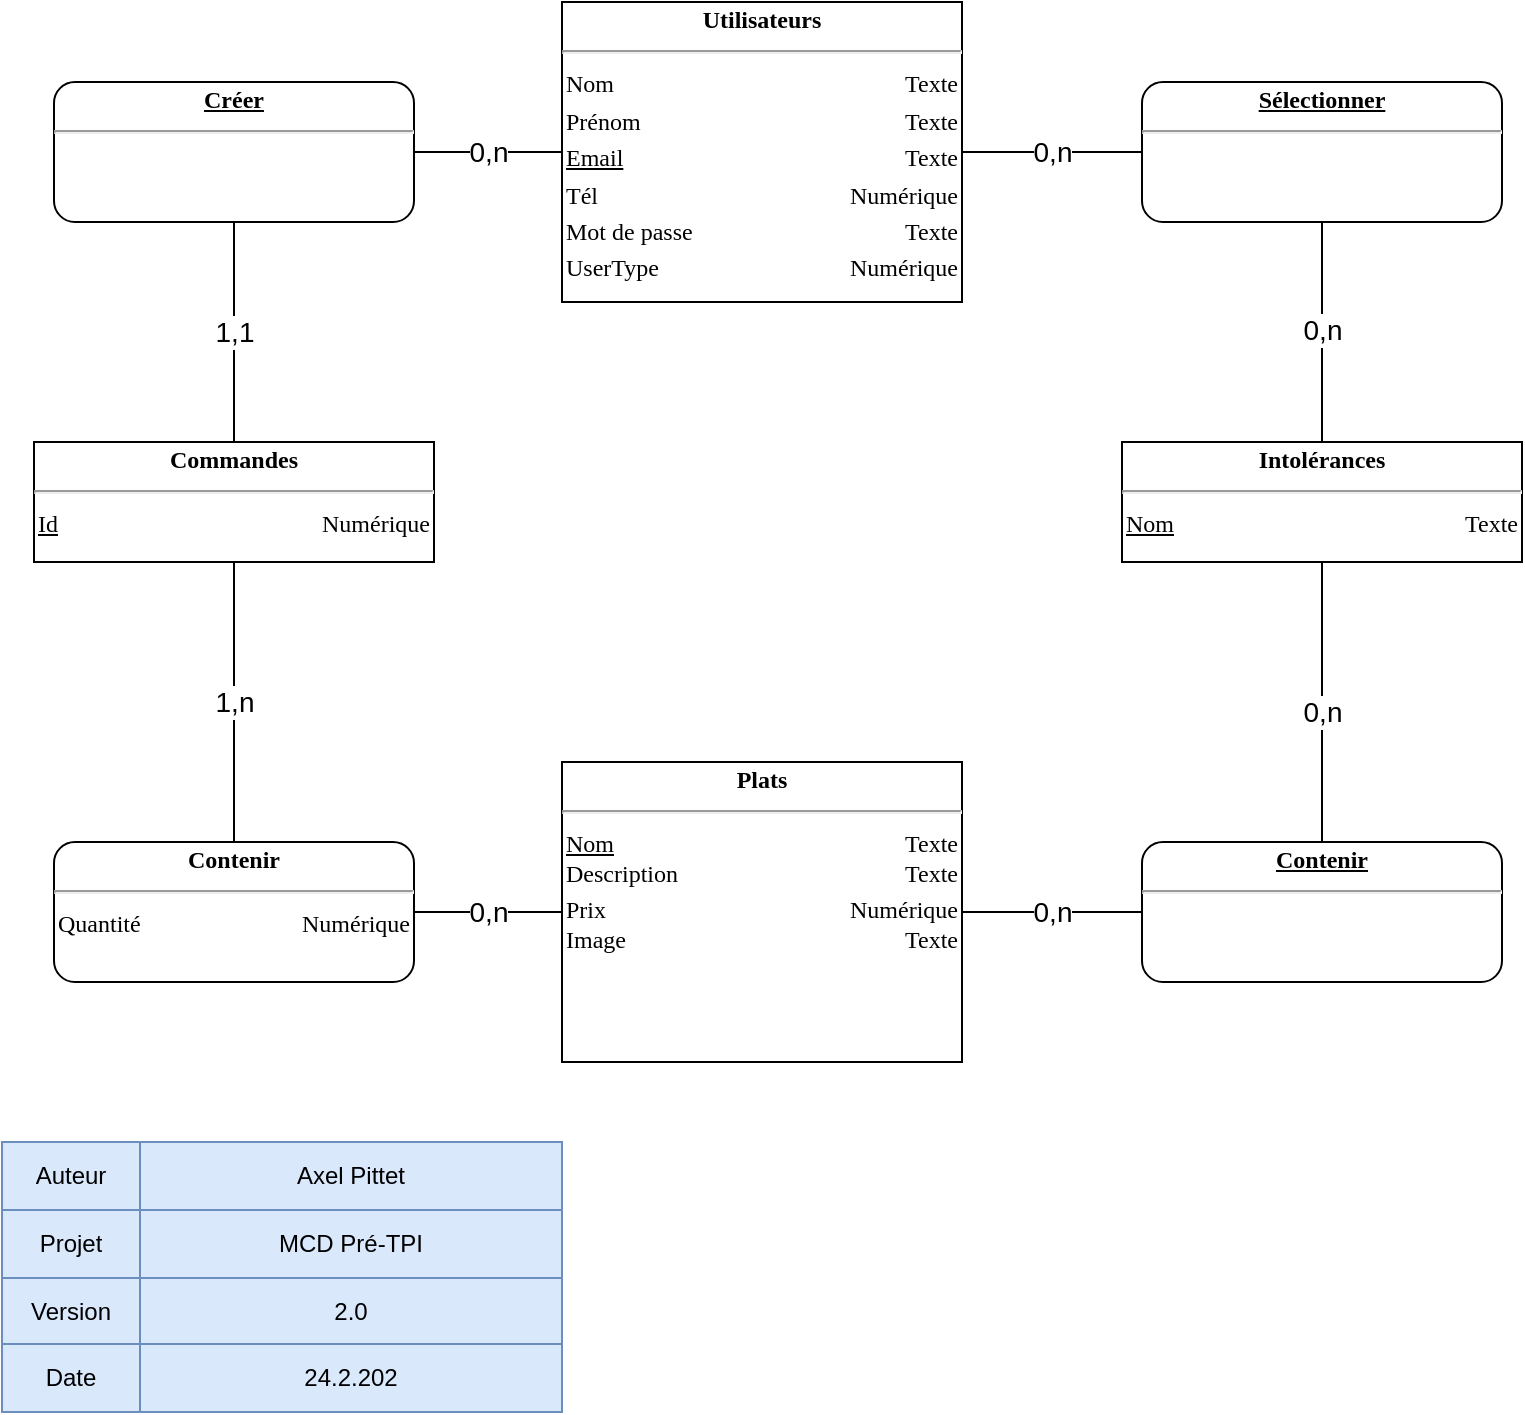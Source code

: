 <mxfile version="20.8.23" type="device"><diagram id="C5RBs43oDa-KdzZeNtuy" name="Page-1"><mxGraphModel dx="1674" dy="834" grid="1" gridSize="10" guides="1" tooltips="1" connect="1" arrows="1" fold="1" page="1" pageScale="1" pageWidth="827" pageHeight="1169" math="0" shadow="0"><root><mxCell id="WIyWlLk6GJQsqaUBKTNV-0"/><mxCell id="WIyWlLk6GJQsqaUBKTNV-1" parent="WIyWlLk6GJQsqaUBKTNV-0"/><mxCell id="IqQrxniCJe7T8JLHDdd1-2" value="&lt;div style=&quot;box-sizing: border-box ; width: 100% ; padding: 2px&quot;&gt;&lt;span style=&quot;background-color: rgb(255 , 255 , 255)&quot;&gt;&lt;b&gt;Utilisateurs&lt;/b&gt;&lt;/span&gt;&lt;/div&gt;&lt;hr&gt;&lt;table style=&quot;width: 100% ; font-size: 1em&quot; cellpadding=&quot;2&quot; cellspacing=&quot;0&quot;&gt;&lt;tbody&gt;&lt;tr&gt;&lt;td style=&quot;text-align: left&quot;&gt;Nom&lt;/td&gt;&lt;td style=&quot;text-align: right&quot;&gt;Texte&lt;/td&gt;&lt;/tr&gt;&lt;tr&gt;&lt;td style=&quot;text-align: left&quot;&gt;Prénom&lt;br&gt;&lt;/td&gt;&lt;td style=&quot;text-align: right&quot;&gt;Texte&lt;/td&gt;&lt;/tr&gt;&lt;tr&gt;&lt;td style=&quot;text-align: left&quot;&gt;&lt;u&gt;Email&lt;/u&gt;&lt;/td&gt;&lt;td style=&quot;text-align: right&quot;&gt;Texte&lt;/td&gt;&lt;/tr&gt;&lt;tr&gt;&lt;td style=&quot;text-align: left&quot;&gt;Tél&lt;/td&gt;&lt;td style=&quot;text-align: right&quot;&gt;Numérique&lt;/td&gt;&lt;/tr&gt;&lt;tr&gt;&lt;td style=&quot;text-align: left&quot;&gt;Mot de passe&lt;/td&gt;&lt;td style=&quot;text-align: right&quot;&gt;Texte&lt;/td&gt;&lt;/tr&gt;&lt;tr&gt;&lt;td style=&quot;text-align: left&quot;&gt;UserType&lt;/td&gt;&lt;td style=&quot;text-align: right&quot;&gt;Numérique&lt;/td&gt;&lt;/tr&gt;&lt;/tbody&gt;&lt;/table&gt;" style="verticalAlign=top;align=center;overflow=fill;html=1;rounded=0;shadow=0;comic=0;labelBackgroundColor=none;strokeColor=#000000;strokeWidth=1;fillColor=#ffffff;fontFamily=Verdana;fontSize=12;fontColor=#000000;" parent="WIyWlLk6GJQsqaUBKTNV-1" vertex="1"><mxGeometry x="314" y="80" width="200" height="150" as="geometry"/></mxCell><mxCell id="IqQrxniCJe7T8JLHDdd1-5" value="&lt;div style=&quot;box-sizing: border-box ; width: 100% ; padding: 2px&quot;&gt;&lt;span style=&quot;background-color: rgb(255 , 255 , 255)&quot;&gt;&lt;b&gt;Plats&lt;/b&gt;&lt;/span&gt;&lt;/div&gt;&lt;hr&gt;&lt;table style=&quot;width: 100% ; font-size: 1em&quot; cellpadding=&quot;2&quot; cellspacing=&quot;0&quot;&gt;&lt;tbody&gt;&lt;tr&gt;&lt;td style=&quot;text-align: left&quot;&gt;&lt;u&gt;Nom&lt;/u&gt;&lt;br&gt;Description&lt;/td&gt;&lt;td style=&quot;text-align: right&quot;&gt;Texte&lt;br&gt;Texte&lt;/td&gt;&lt;/tr&gt;&lt;tr&gt;&lt;td style=&quot;text-align: left&quot;&gt;Prix&lt;br&gt;Image&lt;/td&gt;&lt;td style=&quot;text-align: right&quot;&gt;Numérique&lt;br&gt;Texte&lt;/td&gt;&lt;/tr&gt;&lt;tr&gt;&lt;td style=&quot;text-align: left&quot;&gt;&lt;br&gt;&lt;/td&gt;&lt;td style=&quot;text-align: right&quot;&gt;&lt;br&gt;&lt;/td&gt;&lt;/tr&gt;&lt;/tbody&gt;&lt;/table&gt;" style="verticalAlign=top;align=center;overflow=fill;html=1;rounded=0;shadow=0;comic=0;labelBackgroundColor=none;strokeColor=#000000;strokeWidth=1;fillColor=#ffffff;fontFamily=Verdana;fontSize=12;fontColor=#000000;" parent="WIyWlLk6GJQsqaUBKTNV-1" vertex="1"><mxGeometry x="314" y="460" width="200" height="150" as="geometry"/></mxCell><mxCell id="IqQrxniCJe7T8JLHDdd1-7" value="&lt;div style=&quot;box-sizing: border-box ; width: 100% ; padding: 2px&quot;&gt;&lt;span style=&quot;background-color: rgb(255 , 255 , 255)&quot;&gt;&lt;b&gt;Intolérances&lt;/b&gt;&lt;/span&gt;&lt;/div&gt;&lt;hr&gt;&lt;table style=&quot;width: 100% ; font-size: 1em&quot; cellpadding=&quot;2&quot; cellspacing=&quot;0&quot;&gt;&lt;tbody&gt;&lt;tr&gt;&lt;td style=&quot;text-align: left&quot;&gt;&lt;u&gt;Nom&lt;/u&gt;&lt;/td&gt;&lt;td style=&quot;text-align: right&quot;&gt;Texte&lt;/td&gt;&lt;/tr&gt;&lt;tr&gt;&lt;td style=&quot;text-align: left&quot;&gt;&lt;/td&gt;&lt;td style=&quot;text-align: right&quot;&gt;&lt;br&gt;&lt;/td&gt;&lt;/tr&gt;&lt;tr&gt;&lt;td style=&quot;text-align: left&quot;&gt;&lt;br&gt;&lt;/td&gt;&lt;td style=&quot;text-align: right&quot;&gt;&lt;br&gt;&lt;/td&gt;&lt;/tr&gt;&lt;/tbody&gt;&lt;/table&gt;" style="verticalAlign=top;align=center;overflow=fill;html=1;rounded=0;shadow=0;comic=0;labelBackgroundColor=none;strokeColor=#000000;strokeWidth=1;fillColor=#ffffff;fontFamily=Verdana;fontSize=12;fontColor=#000000;" parent="WIyWlLk6GJQsqaUBKTNV-1" vertex="1"><mxGeometry x="594" y="300" width="200" height="60" as="geometry"/></mxCell><mxCell id="IqQrxniCJe7T8JLHDdd1-8" value="&lt;div style=&quot;box-sizing: border-box ; width: 100% ; padding: 2px&quot;&gt;&lt;span style=&quot;background-color: rgb(255 , 255 , 255)&quot;&gt;&lt;b&gt;&lt;u&gt;Contenir&lt;/u&gt;&lt;/b&gt;&lt;/span&gt;&lt;/div&gt;&lt;hr&gt;" style="verticalAlign=top;align=center;overflow=fill;html=1;rounded=1;shadow=0;comic=0;labelBackgroundColor=none;strokeColor=#000000;strokeWidth=1;fillColor=#ffffff;fontFamily=Verdana;fontSize=12;fontColor=#000000;" parent="WIyWlLk6GJQsqaUBKTNV-1" vertex="1"><mxGeometry x="604" y="500" width="180" height="70" as="geometry"/></mxCell><mxCell id="IqQrxniCJe7T8JLHDdd1-9" value="&lt;div style=&quot;box-sizing: border-box ; width: 100% ; padding: 2px&quot;&gt;&lt;span style=&quot;background-color: rgb(255 , 255 , 255)&quot;&gt;&lt;b&gt;&lt;u&gt;Sélectionner&lt;/u&gt;&lt;/b&gt;&lt;/span&gt;&lt;/div&gt;&lt;hr&gt;" style="verticalAlign=top;align=center;overflow=fill;html=1;rounded=1;shadow=0;comic=0;labelBackgroundColor=none;strokeColor=#000000;strokeWidth=1;fillColor=#ffffff;fontFamily=Verdana;fontSize=12;fontColor=#000000;" parent="WIyWlLk6GJQsqaUBKTNV-1" vertex="1"><mxGeometry x="604" y="120" width="180" height="70" as="geometry"/></mxCell><mxCell id="IqQrxniCJe7T8JLHDdd1-11" value="&lt;font style=&quot;font-size: 14px;&quot;&gt;0,n&lt;/font&gt;" style="endArrow=none;html=1;rounded=0;entryX=1;entryY=0.5;entryDx=0;entryDy=0;exitX=0;exitY=0.5;exitDx=0;exitDy=0;" parent="WIyWlLk6GJQsqaUBKTNV-1" source="IqQrxniCJe7T8JLHDdd1-9" target="IqQrxniCJe7T8JLHDdd1-2" edge="1"><mxGeometry width="50" height="50" relative="1" as="geometry"><mxPoint x="374" y="230" as="sourcePoint"/><mxPoint x="424" y="180" as="targetPoint"/></mxGeometry></mxCell><mxCell id="IqQrxniCJe7T8JLHDdd1-14" value="&lt;font style=&quot;font-size: 14px;&quot;&gt;0,n&lt;/font&gt;" style="endArrow=none;html=1;rounded=0;entryX=1;entryY=0.5;entryDx=0;entryDy=0;exitX=0;exitY=0.5;exitDx=0;exitDy=0;" parent="WIyWlLk6GJQsqaUBKTNV-1" source="IqQrxniCJe7T8JLHDdd1-8" target="IqQrxniCJe7T8JLHDdd1-5" edge="1"><mxGeometry width="50" height="50" relative="1" as="geometry"><mxPoint x="544" y="185" as="sourcePoint"/><mxPoint x="264" y="185" as="targetPoint"/></mxGeometry></mxCell><mxCell id="IqQrxniCJe7T8JLHDdd1-17" value="&lt;font style=&quot;font-size: 14px;&quot;&gt;0,n&lt;br&gt;&lt;/font&gt;" style="endArrow=none;html=1;rounded=0;entryX=0.5;entryY=0;entryDx=0;entryDy=0;exitX=0.5;exitY=1;exitDx=0;exitDy=0;" parent="WIyWlLk6GJQsqaUBKTNV-1" source="IqQrxniCJe7T8JLHDdd1-7" target="IqQrxniCJe7T8JLHDdd1-8" edge="1"><mxGeometry x="0.064" width="50" height="50" relative="1" as="geometry"><mxPoint x="574" y="215" as="sourcePoint"/><mxPoint x="294" y="215" as="targetPoint"/><Array as="points"/><mxPoint as="offset"/></mxGeometry></mxCell><mxCell id="IqQrxniCJe7T8JLHDdd1-18" value="&lt;font style=&quot;font-size: 14px;&quot;&gt;0,n&lt;/font&gt;" style="endArrow=none;html=1;rounded=0;entryX=0.5;entryY=0;entryDx=0;entryDy=0;exitX=0.5;exitY=1;exitDx=0;exitDy=0;" parent="WIyWlLk6GJQsqaUBKTNV-1" source="IqQrxniCJe7T8JLHDdd1-9" target="IqQrxniCJe7T8JLHDdd1-7" edge="1"><mxGeometry x="-0.018" width="50" height="50" relative="1" as="geometry"><mxPoint x="584" y="225" as="sourcePoint"/><mxPoint x="304" y="225" as="targetPoint"/><Array as="points"/><mxPoint as="offset"/></mxGeometry></mxCell><mxCell id="IqQrxniCJe7T8JLHDdd1-22" value="" style="shape=table;html=1;whiteSpace=wrap;startSize=0;container=1;collapsible=0;childLayout=tableLayout;fillColor=#dae8fc;strokeColor=#6c8ebf;" parent="WIyWlLk6GJQsqaUBKTNV-1" vertex="1"><mxGeometry x="34" y="650" width="280" height="135" as="geometry"/></mxCell><mxCell id="IqQrxniCJe7T8JLHDdd1-23" value="" style="shape=partialRectangle;html=1;whiteSpace=wrap;collapsible=0;dropTarget=0;pointerEvents=0;fillColor=none;top=0;left=0;bottom=0;right=0;points=[[0,0.5],[1,0.5]];portConstraint=eastwest;" parent="IqQrxniCJe7T8JLHDdd1-22" vertex="1"><mxGeometry width="280" height="34" as="geometry"/></mxCell><mxCell id="IqQrxniCJe7T8JLHDdd1-24" value="Auteur" style="shape=partialRectangle;html=1;whiteSpace=wrap;connectable=0;fillColor=none;top=0;left=0;bottom=0;right=0;overflow=hidden;" parent="IqQrxniCJe7T8JLHDdd1-23" vertex="1"><mxGeometry width="69" height="34" as="geometry"><mxRectangle width="69" height="34" as="alternateBounds"/></mxGeometry></mxCell><mxCell id="IqQrxniCJe7T8JLHDdd1-25" value="Axel Pittet" style="shape=partialRectangle;html=1;whiteSpace=wrap;connectable=0;fillColor=none;top=0;left=0;bottom=0;right=0;overflow=hidden;" parent="IqQrxniCJe7T8JLHDdd1-23" vertex="1"><mxGeometry x="69" width="211" height="34" as="geometry"><mxRectangle width="211" height="34" as="alternateBounds"/></mxGeometry></mxCell><mxCell id="IqQrxniCJe7T8JLHDdd1-26" value="" style="shape=partialRectangle;html=1;whiteSpace=wrap;collapsible=0;dropTarget=0;pointerEvents=0;fillColor=none;top=0;left=0;bottom=0;right=0;points=[[0,0.5],[1,0.5]];portConstraint=eastwest;" parent="IqQrxniCJe7T8JLHDdd1-22" vertex="1"><mxGeometry y="34" width="280" height="34" as="geometry"/></mxCell><mxCell id="IqQrxniCJe7T8JLHDdd1-27" value="Projet" style="shape=partialRectangle;html=1;whiteSpace=wrap;connectable=0;fillColor=none;top=0;left=0;bottom=0;right=0;overflow=hidden;" parent="IqQrxniCJe7T8JLHDdd1-26" vertex="1"><mxGeometry width="69" height="34" as="geometry"><mxRectangle width="69" height="34" as="alternateBounds"/></mxGeometry></mxCell><mxCell id="IqQrxniCJe7T8JLHDdd1-28" value="MCD Pré-TPI" style="shape=partialRectangle;html=1;whiteSpace=wrap;connectable=0;fillColor=none;top=0;left=0;bottom=0;right=0;overflow=hidden;" parent="IqQrxniCJe7T8JLHDdd1-26" vertex="1"><mxGeometry x="69" width="211" height="34" as="geometry"><mxRectangle width="211" height="34" as="alternateBounds"/></mxGeometry></mxCell><mxCell id="IqQrxniCJe7T8JLHDdd1-29" value="" style="shape=partialRectangle;html=1;whiteSpace=wrap;collapsible=0;dropTarget=0;pointerEvents=0;fillColor=none;top=0;left=0;bottom=0;right=0;points=[[0,0.5],[1,0.5]];portConstraint=eastwest;" parent="IqQrxniCJe7T8JLHDdd1-22" vertex="1"><mxGeometry y="68" width="280" height="33" as="geometry"/></mxCell><mxCell id="IqQrxniCJe7T8JLHDdd1-30" value="Version" style="shape=partialRectangle;html=1;whiteSpace=wrap;connectable=0;fillColor=none;top=0;left=0;bottom=0;right=0;overflow=hidden;" parent="IqQrxniCJe7T8JLHDdd1-29" vertex="1"><mxGeometry width="69" height="33" as="geometry"><mxRectangle width="69" height="33" as="alternateBounds"/></mxGeometry></mxCell><mxCell id="IqQrxniCJe7T8JLHDdd1-31" value="2.0" style="shape=partialRectangle;html=1;whiteSpace=wrap;connectable=0;fillColor=none;top=0;left=0;bottom=0;right=0;overflow=hidden;" parent="IqQrxniCJe7T8JLHDdd1-29" vertex="1"><mxGeometry x="69" width="211" height="33" as="geometry"><mxRectangle width="211" height="33" as="alternateBounds"/></mxGeometry></mxCell><mxCell id="IqQrxniCJe7T8JLHDdd1-32" style="shape=partialRectangle;html=1;whiteSpace=wrap;collapsible=0;dropTarget=0;pointerEvents=0;fillColor=none;top=0;left=0;bottom=0;right=0;points=[[0,0.5],[1,0.5]];portConstraint=eastwest;" parent="IqQrxniCJe7T8JLHDdd1-22" vertex="1"><mxGeometry y="101" width="280" height="34" as="geometry"/></mxCell><mxCell id="IqQrxniCJe7T8JLHDdd1-33" value="Date" style="shape=partialRectangle;html=1;whiteSpace=wrap;connectable=0;fillColor=none;top=0;left=0;bottom=0;right=0;overflow=hidden;" parent="IqQrxniCJe7T8JLHDdd1-32" vertex="1"><mxGeometry width="69" height="34" as="geometry"><mxRectangle width="69" height="34" as="alternateBounds"/></mxGeometry></mxCell><mxCell id="IqQrxniCJe7T8JLHDdd1-34" value="24.2.202" style="shape=partialRectangle;html=1;whiteSpace=wrap;connectable=0;fillColor=none;top=0;left=0;bottom=0;right=0;overflow=hidden;" parent="IqQrxniCJe7T8JLHDdd1-32" vertex="1"><mxGeometry x="69" width="211" height="34" as="geometry"><mxRectangle width="211" height="34" as="alternateBounds"/></mxGeometry></mxCell><mxCell id="2Zk0imyAjGkuNJH0pTG6-0" value="&lt;div style=&quot;box-sizing: border-box ; width: 100% ; padding: 2px&quot;&gt;&lt;span style=&quot;background-color: rgb(255 , 255 , 255)&quot;&gt;&lt;b&gt;Commandes&lt;/b&gt;&lt;/span&gt;&lt;/div&gt;&lt;hr&gt;&lt;table style=&quot;width: 100% ; font-size: 1em&quot; cellpadding=&quot;2&quot; cellspacing=&quot;0&quot;&gt;&lt;tbody&gt;&lt;tr&gt;&lt;td style=&quot;text-align: left&quot;&gt;&lt;u&gt;Id&lt;/u&gt;&lt;/td&gt;&lt;td style=&quot;text-align: right&quot;&gt;Numérique&lt;/td&gt;&lt;/tr&gt;&lt;tr&gt;&lt;td style=&quot;text-align: left&quot;&gt;&lt;br&gt;&lt;/td&gt;&lt;td style=&quot;text-align: right&quot;&gt;&lt;br&gt;&lt;/td&gt;&lt;/tr&gt;&lt;/tbody&gt;&lt;/table&gt;" style="verticalAlign=top;align=center;overflow=fill;html=1;rounded=0;shadow=0;comic=0;labelBackgroundColor=none;strokeColor=#000000;strokeWidth=1;fillColor=#ffffff;fontFamily=Verdana;fontSize=12;fontColor=#000000;" parent="WIyWlLk6GJQsqaUBKTNV-1" vertex="1"><mxGeometry x="50" y="300" width="200" height="60" as="geometry"/></mxCell><mxCell id="2Zk0imyAjGkuNJH0pTG6-1" value="&lt;div style=&quot;box-sizing: border-box ; width: 100% ; padding: 2px&quot;&gt;&lt;span style=&quot;background-color: rgb(255 , 255 , 255)&quot;&gt;&lt;b&gt;&lt;u&gt;Créer&lt;/u&gt;&lt;/b&gt;&lt;/span&gt;&lt;/div&gt;&lt;hr&gt;" style="verticalAlign=top;align=center;overflow=fill;html=1;rounded=1;shadow=0;comic=0;labelBackgroundColor=none;strokeColor=#000000;strokeWidth=1;fillColor=#ffffff;fontFamily=Verdana;fontSize=12;fontColor=#000000;" parent="WIyWlLk6GJQsqaUBKTNV-1" vertex="1"><mxGeometry x="60" y="120" width="180" height="70" as="geometry"/></mxCell><mxCell id="2Zk0imyAjGkuNJH0pTG6-4" value="&lt;font style=&quot;font-size: 14px;&quot;&gt;0,n&lt;/font&gt;" style="endArrow=none;html=1;rounded=0;entryX=1;entryY=0.5;entryDx=0;entryDy=0;exitX=0;exitY=0.5;exitDx=0;exitDy=0;" parent="WIyWlLk6GJQsqaUBKTNV-1" source="IqQrxniCJe7T8JLHDdd1-2" target="2Zk0imyAjGkuNJH0pTG6-1" edge="1"><mxGeometry width="50" height="50" relative="1" as="geometry"><mxPoint x="370" y="360" as="sourcePoint"/><mxPoint x="420" y="310" as="targetPoint"/></mxGeometry></mxCell><mxCell id="2Zk0imyAjGkuNJH0pTG6-5" value="&lt;font style=&quot;font-size: 14px;&quot;&gt;1,1&lt;/font&gt;" style="endArrow=none;html=1;rounded=0;entryX=0.5;entryY=1;entryDx=0;entryDy=0;exitX=0.5;exitY=0;exitDx=0;exitDy=0;" parent="WIyWlLk6GJQsqaUBKTNV-1" source="2Zk0imyAjGkuNJH0pTG6-0" target="2Zk0imyAjGkuNJH0pTG6-1" edge="1"><mxGeometry width="50" height="50" relative="1" as="geometry"><mxPoint x="324" y="165" as="sourcePoint"/><mxPoint x="250" y="165" as="targetPoint"/></mxGeometry></mxCell><mxCell id="2Zk0imyAjGkuNJH0pTG6-6" value="&lt;font style=&quot;font-size: 14px;&quot;&gt;1,n&lt;/font&gt;" style="endArrow=none;html=1;rounded=0;entryX=0.5;entryY=0;entryDx=0;entryDy=0;exitX=0.5;exitY=1;exitDx=0;exitDy=0;" parent="WIyWlLk6GJQsqaUBKTNV-1" source="2Zk0imyAjGkuNJH0pTG6-0" target="2Zk0imyAjGkuNJH0pTG6-8" edge="1"><mxGeometry width="50" height="50" relative="1" as="geometry"><mxPoint x="334" y="175" as="sourcePoint"/><mxPoint x="150" y="500" as="targetPoint"/></mxGeometry></mxCell><mxCell id="2Zk0imyAjGkuNJH0pTG6-7" value="&lt;font style=&quot;font-size: 14px;&quot;&gt;0,n&lt;/font&gt;" style="endArrow=none;html=1;rounded=0;entryX=0;entryY=0.5;entryDx=0;entryDy=0;exitX=1;exitY=0.5;exitDx=0;exitDy=0;" parent="WIyWlLk6GJQsqaUBKTNV-1" source="2Zk0imyAjGkuNJH0pTG6-8" target="IqQrxniCJe7T8JLHDdd1-5" edge="1"><mxGeometry width="50" height="50" relative="1" as="geometry"><mxPoint x="240" y="535" as="sourcePoint"/><mxPoint x="270" y="185" as="targetPoint"/></mxGeometry></mxCell><mxCell id="2Zk0imyAjGkuNJH0pTG6-8" value="&lt;div style=&quot;box-sizing: border-box ; width: 100% ; padding: 2px&quot;&gt;&lt;span style=&quot;background-color: rgb(255 , 255 , 255)&quot;&gt;&lt;b&gt;Contenir&lt;/b&gt;&lt;/span&gt;&lt;/div&gt;&lt;hr&gt;&lt;table style=&quot;width: 100% ; font-size: 1em&quot; cellpadding=&quot;2&quot; cellspacing=&quot;0&quot;&gt;&lt;tbody&gt;&lt;tr&gt;&lt;td style=&quot;text-align: left&quot;&gt;Quantité&lt;/td&gt;&lt;td style=&quot;text-align: right&quot;&gt;Numérique&lt;/td&gt;&lt;/tr&gt;&lt;tr&gt;&lt;td style=&quot;text-align: left&quot;&gt;&lt;br&gt;&lt;/td&gt;&lt;td style=&quot;text-align: right&quot;&gt;&lt;br&gt;&lt;/td&gt;&lt;/tr&gt;&lt;/tbody&gt;&lt;/table&gt;" style="verticalAlign=top;align=center;overflow=fill;html=1;rounded=1;shadow=0;comic=0;labelBackgroundColor=none;strokeColor=#000000;strokeWidth=1;fillColor=#ffffff;fontFamily=Verdana;fontSize=12;fontColor=#000000;" parent="WIyWlLk6GJQsqaUBKTNV-1" vertex="1"><mxGeometry x="60" y="500" width="180" height="70" as="geometry"/></mxCell></root></mxGraphModel></diagram></mxfile>